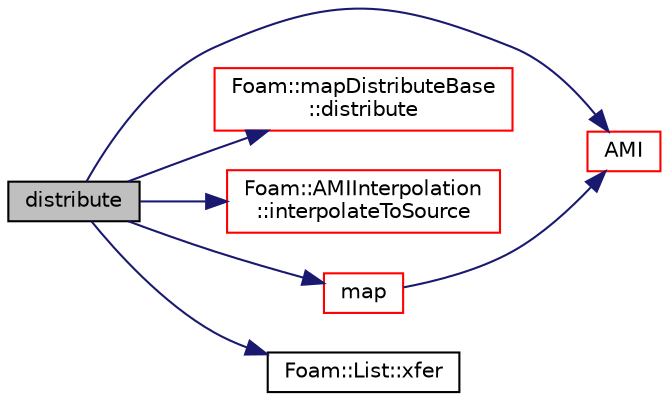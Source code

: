 digraph "distribute"
{
  bgcolor="transparent";
  edge [fontname="Helvetica",fontsize="10",labelfontname="Helvetica",labelfontsize="10"];
  node [fontname="Helvetica",fontsize="10",shape=record];
  rankdir="LR";
  Node4455 [label="distribute",height=0.2,width=0.4,color="black", fillcolor="grey75", style="filled", fontcolor="black"];
  Node4455 -> Node4456 [color="midnightblue",fontsize="10",style="solid",fontname="Helvetica"];
  Node4456 [label="AMI",height=0.2,width=0.4,color="red",URL="$a26225.html#ab75adcd6bcdc070558929c1dc61a2233",tooltip="Return reference to the AMI interpolator. "];
  Node4455 -> Node4768 [color="midnightblue",fontsize="10",style="solid",fontname="Helvetica"];
  Node4768 [label="Foam::mapDistributeBase\l::distribute",height=0.2,width=0.4,color="red",URL="$a28525.html#a333f631776644ef8e70cae68822cc5d5",tooltip="Distribute data. Note:schedule only used for Pstream::scheduled. "];
  Node4455 -> Node4774 [color="midnightblue",fontsize="10",style="solid",fontname="Helvetica"];
  Node4774 [label="Foam::AMIInterpolation\l::interpolateToSource",height=0.2,width=0.4,color="red",URL="$a25997.html#a4a40563419f839dbb3e342e64a15991a",tooltip="Interpolate from target to source with supplied op. "];
  Node4455 -> Node4777 [color="midnightblue",fontsize="10",style="solid",fontname="Helvetica"];
  Node4777 [label="map",height=0.2,width=0.4,color="red",URL="$a26225.html#a0d1a7c7846db8dd8bd74f9de120d62f6",tooltip="Return reference to the parallel distribution map. "];
  Node4777 -> Node4456 [color="midnightblue",fontsize="10",style="solid",fontname="Helvetica"];
  Node4455 -> Node4793 [color="midnightblue",fontsize="10",style="solid",fontname="Helvetica"];
  Node4793 [label="Foam::List::xfer",height=0.2,width=0.4,color="black",URL="$a26833.html#a48f43ee271fb2edb0fb241b72af0e59c",tooltip="Transfer contents to the Xfer container. "];
}
